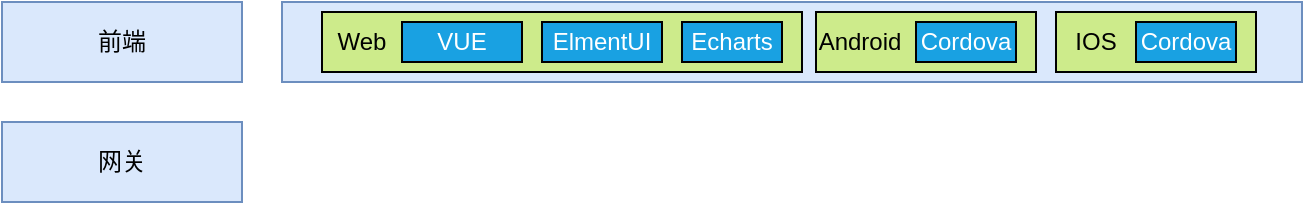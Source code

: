 <mxfile version="21.5.0" type="github">
  <diagram name="第 1 页" id="98vNd_yMc-9a7zlmiuS-">
    <mxGraphModel dx="875" dy="431" grid="1" gridSize="10" guides="1" tooltips="1" connect="1" arrows="1" fold="1" page="1" pageScale="1" pageWidth="827" pageHeight="1169" math="0" shadow="0">
      <root>
        <mxCell id="0" />
        <mxCell id="1" parent="0" />
        <mxCell id="wvW1MQ88o7CS_0m5E93--1" value="前端" style="rounded=0;whiteSpace=wrap;html=1;fillColor=#dae8fc;strokeColor=#6c8ebf;" vertex="1" parent="1">
          <mxGeometry x="40" y="70" width="120" height="40" as="geometry" />
        </mxCell>
        <mxCell id="wvW1MQ88o7CS_0m5E93--2" value="" style="rounded=0;whiteSpace=wrap;html=1;fillColor=#dae8fc;strokeColor=#6c8ebf;" vertex="1" parent="1">
          <mxGeometry x="180" y="70" width="510" height="40" as="geometry" />
        </mxCell>
        <mxCell id="wvW1MQ88o7CS_0m5E93--3" value="" style="rounded=0;whiteSpace=wrap;html=1;fillColor=#CDEB8B;" vertex="1" parent="1">
          <mxGeometry x="200" y="75" width="240" height="30" as="geometry" />
        </mxCell>
        <mxCell id="wvW1MQ88o7CS_0m5E93--4" value="Web" style="text;html=1;strokeColor=none;fillColor=none;align=center;verticalAlign=middle;whiteSpace=wrap;rounded=0;" vertex="1" parent="1">
          <mxGeometry x="190" y="75" width="60" height="30" as="geometry" />
        </mxCell>
        <mxCell id="wvW1MQ88o7CS_0m5E93--5" value="&lt;font color=&quot;#ffffff&quot;&gt;VUE&lt;/font&gt;" style="rounded=0;whiteSpace=wrap;html=1;fillColor=#19A1E2;" vertex="1" parent="1">
          <mxGeometry x="240" y="80" width="60" height="20" as="geometry" />
        </mxCell>
        <mxCell id="wvW1MQ88o7CS_0m5E93--6" value="&lt;font color=&quot;#ffffff&quot;&gt;ElmentUI&lt;/font&gt;" style="rounded=0;whiteSpace=wrap;html=1;fillColor=#19A1E2;" vertex="1" parent="1">
          <mxGeometry x="310" y="80" width="60" height="20" as="geometry" />
        </mxCell>
        <mxCell id="wvW1MQ88o7CS_0m5E93--7" value="&lt;font color=&quot;#ffffff&quot;&gt;Echarts&lt;/font&gt;" style="rounded=0;whiteSpace=wrap;html=1;fillColor=#19A1E2;" vertex="1" parent="1">
          <mxGeometry x="380" y="80" width="50" height="20" as="geometry" />
        </mxCell>
        <mxCell id="wvW1MQ88o7CS_0m5E93--9" value="" style="rounded=0;whiteSpace=wrap;html=1;fillColor=#CDEB8B;" vertex="1" parent="1">
          <mxGeometry x="447" y="75" width="110" height="30" as="geometry" />
        </mxCell>
        <mxCell id="wvW1MQ88o7CS_0m5E93--10" value="Android" style="text;html=1;strokeColor=none;fillColor=none;align=center;verticalAlign=middle;whiteSpace=wrap;rounded=0;" vertex="1" parent="1">
          <mxGeometry x="439" y="75" width="60" height="30" as="geometry" />
        </mxCell>
        <mxCell id="wvW1MQ88o7CS_0m5E93--11" value="&lt;font color=&quot;#ffffff&quot;&gt;Cordova&lt;/font&gt;" style="rounded=0;whiteSpace=wrap;html=1;fillColor=#19A1E2;" vertex="1" parent="1">
          <mxGeometry x="497" y="80" width="50" height="20" as="geometry" />
        </mxCell>
        <mxCell id="wvW1MQ88o7CS_0m5E93--12" value="" style="rounded=0;whiteSpace=wrap;html=1;fillColor=#CDEB8B;" vertex="1" parent="1">
          <mxGeometry x="567" y="75" width="100" height="30" as="geometry" />
        </mxCell>
        <mxCell id="wvW1MQ88o7CS_0m5E93--13" value="&lt;font color=&quot;#ffffff&quot;&gt;Cordova&lt;/font&gt;" style="rounded=0;whiteSpace=wrap;html=1;fillColor=#19A1E2;" vertex="1" parent="1">
          <mxGeometry x="607" y="80" width="50" height="20" as="geometry" />
        </mxCell>
        <mxCell id="wvW1MQ88o7CS_0m5E93--14" value="IOS" style="text;html=1;strokeColor=none;fillColor=none;align=center;verticalAlign=middle;whiteSpace=wrap;rounded=0;" vertex="1" parent="1">
          <mxGeometry x="557" y="75" width="60" height="30" as="geometry" />
        </mxCell>
        <mxCell id="wvW1MQ88o7CS_0m5E93--15" value="网关" style="rounded=0;whiteSpace=wrap;html=1;fillColor=#dae8fc;strokeColor=#6c8ebf;" vertex="1" parent="1">
          <mxGeometry x="40" y="130" width="120" height="40" as="geometry" />
        </mxCell>
      </root>
    </mxGraphModel>
  </diagram>
</mxfile>
